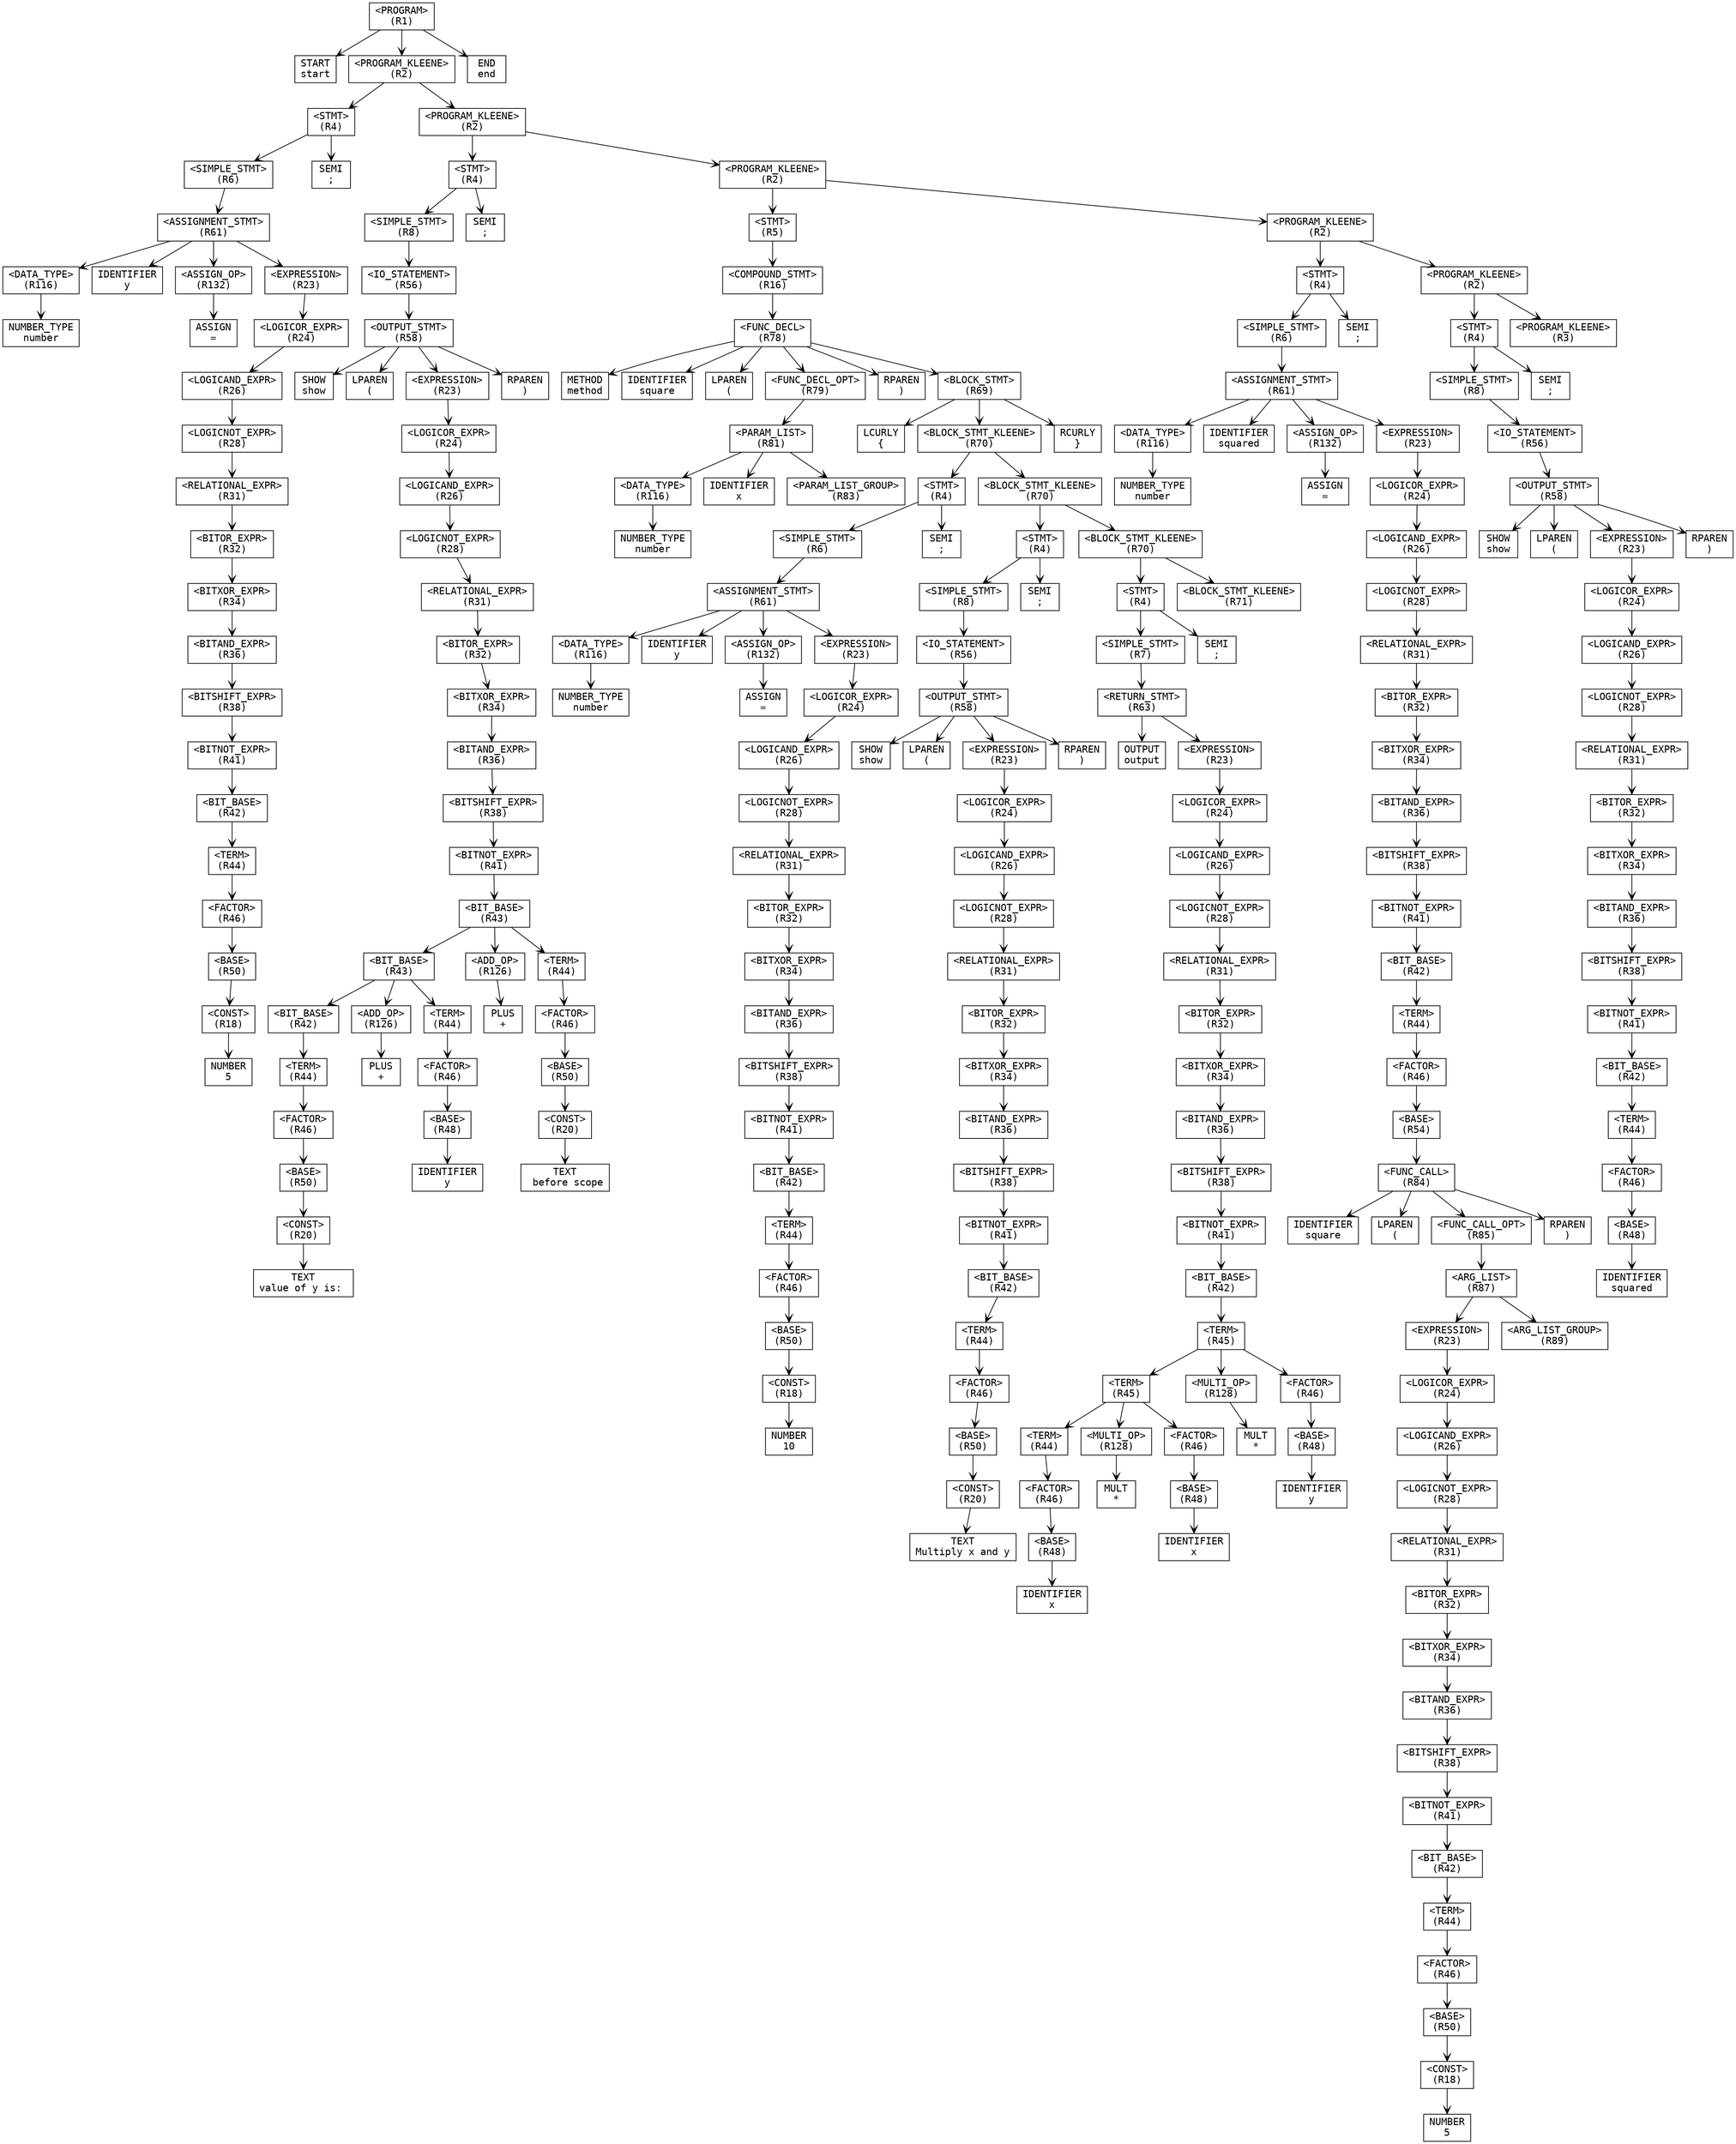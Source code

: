 digraph ParseTree {
  node [shape=box, fontname="Courier"];
  edge [arrowhead=vee];
  n1824557575 [label="<PROGRAM>\n(R1)"];
  n803929310 [label="START\nstart"];
  n1824557575 -> n803929310;
  n1086008046 [label="<PROGRAM_KLEENE>\n(R2)"];
  n1728976458 [label="<STMT>\n(R4)"];
  n1251712529 [label="<SIMPLE_STMT>\n(R6)"];
  n746255806 [label="<ASSIGNMENT_STMT>\n(R61)"];
  n890193541 [label="<DATA_TYPE>\n(R116)"];
  n581216808 [label="NUMBER_TYPE\nnumber"];
  n890193541 -> n581216808;
  n746255806 -> n890193541;
  n886686587 [label="IDENTIFIER\ny"];
  n746255806 -> n886686587;
  n1341458267 [label="<ASSIGN_OP>\n(R132)"];
  n88910 [label="ASSIGN\n="];
  n1341458267 -> n88910;
  n746255806 -> n1341458267;
  n124998796 [label="<EXPRESSION>\n(R23)"];
  n2110491906 [label="<LOGICOR_EXPR>\n(R24)"];
  n451121727 [label="<LOGICAND_EXPR>\n(R26)"];
  n280129798 [label="<LOGICNOT_EXPR>\n(R28)"];
  n234393768 [label="<RELATIONAL_EXPR>\n(R31)"];
  n746241928 [label="<BITOR_EXPR>\n(R32)"];
  n713994834 [label="<BITXOR_EXPR>\n(R34)"];
  n691522628 [label="<BITAND_EXPR>\n(R36)"];
  n1610839066 [label="<BITSHIFT_EXPR>\n(R38)"];
  n435949933 [label="<BITNOT_EXPR>\n(R41)"];
  n1186937890 [label="<BIT_BASE>\n(R42)"];
  n1375575389 [label="<TERM>\n(R44)"];
  n715489500 [label="<FACTOR>\n(R46)"];
  n1403751324 [label="<BASE>\n(R50)"];
  n1825240039 [label="<CONST>\n(R18)"];
  n1373674582 [label="NUMBER\n5"];
  n1825240039 -> n1373674582;
  n1403751324 -> n1825240039;
  n715489500 -> n1403751324;
  n1375575389 -> n715489500;
  n1186937890 -> n1375575389;
  n435949933 -> n1186937890;
  n1610839066 -> n435949933;
  n691522628 -> n1610839066;
  n713994834 -> n691522628;
  n746241928 -> n713994834;
  n234393768 -> n746241928;
  n280129798 -> n234393768;
  n451121727 -> n280129798;
  n2110491906 -> n451121727;
  n124998796 -> n2110491906;
  n746255806 -> n124998796;
  n1251712529 -> n746255806;
  n1728976458 -> n1251712529;
  n1464161750 [label="SEMI\n;"];
  n1728976458 -> n1464161750;
  n1086008046 -> n1728976458;
  n1488831433 [label="<PROGRAM_KLEENE>\n(R2)"];
  n1674794738 [label="<STMT>\n(R4)"];
  n914650354 [label="<SIMPLE_STMT>\n(R8)"];
  n1259502609 [label="<IO_STATEMENT>\n(R56)"];
  n2097634609 [label="<OUTPUT_STMT>\n(R58)"];
  n77258917 [label="SHOW\nshow"];
  n2097634609 -> n77258917;
  n296494880 [label="LPAREN\n("];
  n2097634609 -> n296494880;
  n1233527792 [label="<EXPRESSION>\n(R23)"];
  n246350116 [label="<LOGICOR_EXPR>\n(R24)"];
  n1575180188 [label="<LOGICAND_EXPR>\n(R26)"];
  n755432999 [label="<LOGICNOT_EXPR>\n(R28)"];
  n1432867284 [label="<RELATIONAL_EXPR>\n(R31)"];
  n599219325 [label="<BITOR_EXPR>\n(R32)"];
  n1680846880 [label="<BITXOR_EXPR>\n(R34)"];
  n2118294852 [label="<BITAND_EXPR>\n(R36)"];
  n364907049 [label="<BITSHIFT_EXPR>\n(R38)"];
  n202238040 [label="<BITNOT_EXPR>\n(R41)"];
  n356181833 [label="<BIT_BASE>\n(R43)"];
  n2147020823 [label="<BIT_BASE>\n(R43)"];
  n1786522755 [label="<BIT_BASE>\n(R42)"];
  n164644540 [label="<TERM>\n(R44)"];
  n1259534432 [label="<FACTOR>\n(R46)"];
  n1943191901 [label="<BASE>\n(R50)"];
  n2017588112 [label="<CONST>\n(R20)"];
  n1940897666 [label="TEXT\nvalue of y is: "];
  n2017588112 -> n1940897666;
  n1943191901 -> n2017588112;
  n1259534432 -> n1943191901;
  n164644540 -> n1259534432;
  n1786522755 -> n164644540;
  n2147020823 -> n1786522755;
  n799185007 [label="<ADD_OP>\n(R126)"];
  n1243577583 [label="PLUS\n+"];
  n799185007 -> n1243577583;
  n2147020823 -> n799185007;
  n1035324239 [label="<TERM>\n(R44)"];
  n870850772 [label="<FACTOR>\n(R46)"];
  n137541414 [label="<BASE>\n(R48)"];
  n972769995 [label="IDENTIFIER\ny"];
  n137541414 -> n972769995;
  n870850772 -> n137541414;
  n1035324239 -> n870850772;
  n2147020823 -> n1035324239;
  n356181833 -> n2147020823;
  n705106184 [label="<ADD_OP>\n(R126)"];
  n1478195740 [label="PLUS\n+"];
  n705106184 -> n1478195740;
  n356181833 -> n705106184;
  n1158507966 [label="<TERM>\n(R44)"];
  n641981126 [label="<FACTOR>\n(R46)"];
  n886968407 [label="<BASE>\n(R50)"];
  n924211018 [label="<CONST>\n(R20)"];
  n425245835 [label="TEXT\n before scope"];
  n924211018 -> n425245835;
  n886968407 -> n924211018;
  n641981126 -> n886968407;
  n1158507966 -> n641981126;
  n356181833 -> n1158507966;
  n202238040 -> n356181833;
  n364907049 -> n202238040;
  n2118294852 -> n364907049;
  n1680846880 -> n2118294852;
  n599219325 -> n1680846880;
  n1432867284 -> n599219325;
  n755432999 -> n1432867284;
  n1575180188 -> n755432999;
  n246350116 -> n1575180188;
  n1233527792 -> n246350116;
  n2097634609 -> n1233527792;
  n561369228 [label="RPAREN\n)"];
  n2097634609 -> n561369228;
  n1259502609 -> n2097634609;
  n914650354 -> n1259502609;
  n1674794738 -> n914650354;
  n1701650525 [label="SEMI\n;"];
  n1674794738 -> n1701650525;
  n1488831433 -> n1674794738;
  n1623492541 [label="<PROGRAM_KLEENE>\n(R2)"];
  n1009046474 [label="<STMT>\n(R5)"];
  n861574514 [label="<COMPOUND_STMT>\n(R16)"];
  n1060709516 [label="<FUNC_DECL>\n(R78)"];
  n2072290745 [label="METHOD\nmethod"];
  n1060709516 -> n2072290745;
  n1629782912 [label="IDENTIFIER\nsquare"];
  n1060709516 -> n1629782912;
  n112356307 [label="LPAREN\n("];
  n1060709516 -> n112356307;
  n1893278413 [label="<FUNC_DECL_OPT>\n(R79)"];
  n783218690 [label="<PARAM_LIST>\n(R81)"];
  n1800619732 [label="<DATA_TYPE>\n(R116)"];
  n2125087902 [label="NUMBER_TYPE\nnumber"];
  n1800619732 -> n2125087902;
  n783218690 -> n1800619732;
  n1197268684 [label="IDENTIFIER\nx"];
  n783218690 -> n1197268684;
  n510345421 [label="<PARAM_LIST_GROUP>\n(R83)"];
  n783218690 -> n510345421;
  n1893278413 -> n783218690;
  n1060709516 -> n1893278413;
  n1870647346 [label="RPAREN\n)"];
  n1060709516 -> n1870647346;
  n1130231799 [label="<BLOCK_STMT>\n(R69)"];
  n1658252270 [label="LCURLY\n{"];
  n1130231799 -> n1658252270;
  n645898833 [label="<BLOCK_STMT_KLEENE>\n(R70)"];
  n932186348 [label="<STMT>\n(R4)"];
  n467579814 [label="<SIMPLE_STMT>\n(R6)"];
  n1317184168 [label="<ASSIGNMENT_STMT>\n(R61)"];
  n364182531 [label="<DATA_TYPE>\n(R116)"];
  n575951153 [label="NUMBER_TYPE\nnumber"];
  n364182531 -> n575951153;
  n1317184168 -> n364182531;
  n1291421022 [label="IDENTIFIER\ny"];
  n1317184168 -> n1291421022;
  n397801867 [label="<ASSIGN_OP>\n(R132)"];
  n634608538 [label="ASSIGN\n="];
  n397801867 -> n634608538;
  n1317184168 -> n397801867;
  n621693896 [label="<EXPRESSION>\n(R23)"];
  n626915650 [label="<LOGICOR_EXPR>\n(R24)"];
  n488383939 [label="<LOGICAND_EXPR>\n(R26)"];
  n573350513 [label="<LOGICNOT_EXPR>\n(R28)"];
  n1974205943 [label="<RELATIONAL_EXPR>\n(R31)"];
  n1073126889 [label="<BITOR_EXPR>\n(R32)"];
  n1127781865 [label="<BITXOR_EXPR>\n(R34)"];
  n71342293 [label="<BITAND_EXPR>\n(R36)"];
  n783190511 [label="<BITSHIFT_EXPR>\n(R38)"];
  n624705542 [label="<BITNOT_EXPR>\n(R41)"];
  n581705365 [label="<BIT_BASE>\n(R42)"];
  n581614629 [label="<TERM>\n(R44)"];
  n2014423150 [label="<FACTOR>\n(R46)"];
  n1063971610 [label="<BASE>\n(R50)"];
  n2112881364 [label="<CONST>\n(R18)"];
  n181191387 [label="NUMBER\n10"];
  n2112881364 -> n181191387;
  n1063971610 -> n2112881364;
  n2014423150 -> n1063971610;
  n581614629 -> n2014423150;
  n581705365 -> n581614629;
  n624705542 -> n581705365;
  n783190511 -> n624705542;
  n71342293 -> n783190511;
  n1127781865 -> n71342293;
  n1073126889 -> n1127781865;
  n1974205943 -> n1073126889;
  n573350513 -> n1974205943;
  n488383939 -> n573350513;
  n626915650 -> n488383939;
  n621693896 -> n626915650;
  n1317184168 -> n621693896;
  n467579814 -> n1317184168;
  n932186348 -> n467579814;
  n2137741620 [label="SEMI\n;"];
  n932186348 -> n2137741620;
  n645898833 -> n932186348;
  n389111800 [label="<BLOCK_STMT_KLEENE>\n(R70)"];
  n1789532520 [label="<STMT>\n(R4)"];
  n110941436 [label="<SIMPLE_STMT>\n(R8)"];
  n589012962 [label="<IO_STATEMENT>\n(R56)"];
  n1044962022 [label="<OUTPUT_STMT>\n(R58)"];
  n68412702 [label="SHOW\nshow"];
  n1044962022 -> n68412702;
  n1682500180 [label="LPAREN\n("];
  n1044962022 -> n1682500180;
  n466849200 [label="<EXPRESSION>\n(R23)"];
  n1664416710 [label="<LOGICOR_EXPR>\n(R24)"];
  n2023020971 [label="<LOGICAND_EXPR>\n(R26)"];
  n1538102951 [label="<LOGICNOT_EXPR>\n(R28)"];
  n1553219183 [label="<RELATIONAL_EXPR>\n(R31)"];
  n414848240 [label="<BITOR_EXPR>\n(R32)"];
  n1186848717 [label="<BITXOR_EXPR>\n(R34)"];
  n1897034003 [label="<BITAND_EXPR>\n(R36)"];
  n210263576 [label="<BITSHIFT_EXPR>\n(R38)"];
  n1155385069 [label="<BITNOT_EXPR>\n(R41)"];
  n1823877644 [label="<BIT_BASE>\n(R42)"];
  n248398944 [label="<TERM>\n(R44)"];
  n1081647935 [label="<FACTOR>\n(R46)"];
  n1790508915 [label="<BASE>\n(R50)"];
  n922963554 [label="<CONST>\n(R20)"];
  n1267921318 [label="TEXT\nMultiply x and y"];
  n922963554 -> n1267921318;
  n1790508915 -> n922963554;
  n1081647935 -> n1790508915;
  n248398944 -> n1081647935;
  n1823877644 -> n248398944;
  n1155385069 -> n1823877644;
  n210263576 -> n1155385069;
  n1897034003 -> n210263576;
  n1186848717 -> n1897034003;
  n414848240 -> n1186848717;
  n1553219183 -> n414848240;
  n1538102951 -> n1553219183;
  n2023020971 -> n1538102951;
  n1664416710 -> n2023020971;
  n466849200 -> n1664416710;
  n1044962022 -> n466849200;
  n1324798640 [label="RPAREN\n)"];
  n1044962022 -> n1324798640;
  n589012962 -> n1044962022;
  n110941436 -> n589012962;
  n1789532520 -> n110941436;
  n1670967162 [label="SEMI\n;"];
  n1789532520 -> n1670967162;
  n389111800 -> n1789532520;
  n1313201461 [label="<BLOCK_STMT_KLEENE>\n(R70)"];
  n302385818 [label="<STMT>\n(R4)"];
  n1780300088 [label="<SIMPLE_STMT>\n(R7)"];
  n1322969150 [label="<RETURN_STMT>\n(R63)"];
  n773208229 [label="OUTPUT\noutput"];
  n1322969150 -> n773208229;
  n208057639 [label="<EXPRESSION>\n(R23)"];
  n254908778 [label="<LOGICOR_EXPR>\n(R24)"];
  n372444074 [label="<LOGICAND_EXPR>\n(R26)"];
  n159369945 [label="<LOGICNOT_EXPR>\n(R28)"];
  n814324060 [label="<RELATIONAL_EXPR>\n(R31)"];
  n863026414 [label="<BITOR_EXPR>\n(R32)"];
  n1032888177 [label="<BITXOR_EXPR>\n(R34)"];
  n1255060248 [label="<BITAND_EXPR>\n(R36)"];
  n913408100 [label="<BITSHIFT_EXPR>\n(R38)"];
  n13684104 [label="<BITNOT_EXPR>\n(R41)"];
  n956473844 [label="<BIT_BASE>\n(R42)"];
  n107709375 [label="<TERM>\n(R45)"];
  n1008947638 [label="<TERM>\n(R45)"];
  n983131959 [label="<TERM>\n(R44)"];
  n381185169 [label="<FACTOR>\n(R46)"];
  n1284793218 [label="<BASE>\n(R48)"];
  n1780229447 [label="IDENTIFIER\nx"];
  n1284793218 -> n1780229447;
  n381185169 -> n1284793218;
  n983131959 -> n381185169;
  n1008947638 -> n983131959;
  n458053612 [label="<MULTI_OP>\n(R128)"];
  n1313111280 [label="MULT\n*"];
  n458053612 -> n1313111280;
  n1008947638 -> n458053612;
  n555978441 [label="<FACTOR>\n(R46)"];
  n715043255 [label="<BASE>\n(R48)"];
  n1537044799 [label="IDENTIFIER\nx"];
  n715043255 -> n1537044799;
  n555978441 -> n715043255;
  n1008947638 -> n555978441;
  n107709375 -> n1008947638;
  n911422784 [label="<MULTI_OP>\n(R128)"];
  n196849797 [label="MULT\n*"];
  n911422784 -> n196849797;
  n107709375 -> n911422784;
  n1417128780 [label="<FACTOR>\n(R46)"];
  n1683172468 [label="<BASE>\n(R48)"];
  n1267072139 [label="IDENTIFIER\ny"];
  n1683172468 -> n1267072139;
  n1417128780 -> n1683172468;
  n107709375 -> n1417128780;
  n956473844 -> n107709375;
  n13684104 -> n956473844;
  n913408100 -> n13684104;
  n1255060248 -> n913408100;
  n1032888177 -> n1255060248;
  n863026414 -> n1032888177;
  n814324060 -> n863026414;
  n159369945 -> n814324060;
  n372444074 -> n159369945;
  n254908778 -> n372444074;
  n208057639 -> n254908778;
  n1322969150 -> n208057639;
  n1780300088 -> n1322969150;
  n302385818 -> n1780300088;
  n493634278 [label="SEMI\n;"];
  n302385818 -> n493634278;
  n1313201461 -> n302385818;
  n1948821452 [label="<BLOCK_STMT_KLEENE>\n(R71)"];
  n1313201461 -> n1948821452;
  n389111800 -> n1313201461;
  n645898833 -> n389111800;
  n1130231799 -> n645898833;
  n157619633 [label="RCURLY\n}"];
  n1130231799 -> n157619633;
  n1060709516 -> n1130231799;
  n861574514 -> n1060709516;
  n1009046474 -> n861574514;
  n1623492541 -> n1009046474;
  n1843450290 [label="<PROGRAM_KLEENE>\n(R2)"];
  n316982682 [label="<STMT>\n(R4)"];
  n599983821 [label="<SIMPLE_STMT>\n(R6)"];
  n36325273 [label="<ASSIGNMENT_STMT>\n(R61)"];
  n1772911407 [label="<DATA_TYPE>\n(R116)"];
  n1573956501 [label="NUMBER_TYPE\nnumber"];
  n1772911407 -> n1573956501;
  n36325273 -> n1772911407;
  n1721641868 [label="IDENTIFIER\nsquared"];
  n36325273 -> n1721641868;
  n911785545 [label="<ASSIGN_OP>\n(R132)"];
  n1009245870 [label="ASSIGN\n="];
  n911785545 -> n1009245870;
  n36325273 -> n911785545;
  n1693664956 [label="<EXPRESSION>\n(R23)"];
  n1940313061 [label="<LOGICOR_EXPR>\n(R24)"];
  n8356142 [label="<LOGICAND_EXPR>\n(R26)"];
  n36699425 [label="<LOGICNOT_EXPR>\n(R28)"];
  n2090306942 [label="<RELATIONAL_EXPR>\n(R31)"];
  n971722994 [label="<BITOR_EXPR>\n(R32)"];
  n1164034064 [label="<BITXOR_EXPR>\n(R34)"];
  n945486696 [label="<BITAND_EXPR>\n(R36)"];
  n2028367200 [label="<BITSHIFT_EXPR>\n(R38)"];
  n459923022 [label="<BITNOT_EXPR>\n(R41)"];
  n1346632819 [label="<BIT_BASE>\n(R42)"];
  n1068354728 [label="<TERM>\n(R44)"];
  n1961569104 [label="<FACTOR>\n(R46)"];
  n556073005 [label="<BASE>\n(R54)"];
  n1858785310 [label="<FUNC_CALL>\n(R84)"];
  n1062439395 [label="IDENTIFIER\nsquare"];
  n1858785310 -> n1062439395;
  n307201266 [label="LPAREN\n("];
  n1858785310 -> n307201266;
  n467847934 [label="<FUNC_CALL_OPT>\n(R85)"];
  n588297148 [label="<ARG_LIST>\n(R87)"];
  n3095212 [label="<EXPRESSION>\n(R23)"];
  n1848198735 [label="<LOGICOR_EXPR>\n(R24)"];
  n1662108750 [label="<LOGICAND_EXPR>\n(R26)"];
  n1161430723 [label="<LOGICNOT_EXPR>\n(R28)"];
  n1018801810 [label="<RELATIONAL_EXPR>\n(R31)"];
  n411470964 [label="<BITOR_EXPR>\n(R32)"];
  n1977092254 [label="<BITXOR_EXPR>\n(R34)"];
  n1614877944 [label="<BITAND_EXPR>\n(R36)"];
  n293469020 [label="<BITSHIFT_EXPR>\n(R38)"];
  n1035218987 [label="<BITNOT_EXPR>\n(R41)"];
  n144528379 [label="<BIT_BASE>\n(R42)"];
  n1620275396 [label="<TERM>\n(R44)"];
  n516604049 [label="<FACTOR>\n(R46)"];
  n40078859 [label="<BASE>\n(R50)"];
  n1610811191 [label="<CONST>\n(R18)"];
  n468536995 [label="NUMBER\n5"];
  n1610811191 -> n468536995;
  n40078859 -> n1610811191;
  n516604049 -> n40078859;
  n1620275396 -> n516604049;
  n144528379 -> n1620275396;
  n1035218987 -> n144528379;
  n293469020 -> n1035218987;
  n1614877944 -> n293469020;
  n1977092254 -> n1614877944;
  n411470964 -> n1977092254;
  n1018801810 -> n411470964;
  n1161430723 -> n1018801810;
  n1662108750 -> n1161430723;
  n1848198735 -> n1662108750;
  n3095212 -> n1848198735;
  n588297148 -> n3095212;
  n1407965959 [label="<ARG_LIST_GROUP>\n(R89)"];
  n588297148 -> n1407965959;
  n467847934 -> n588297148;
  n1858785310 -> n467847934;
  n1306924199 [label="RPAREN\n)"];
  n1858785310 -> n1306924199;
  n556073005 -> n1858785310;
  n1961569104 -> n556073005;
  n1068354728 -> n1961569104;
  n1346632819 -> n1068354728;
  n459923022 -> n1346632819;
  n2028367200 -> n459923022;
  n945486696 -> n2028367200;
  n1164034064 -> n945486696;
  n971722994 -> n1164034064;
  n2090306942 -> n971722994;
  n36699425 -> n2090306942;
  n8356142 -> n36699425;
  n1940313061 -> n8356142;
  n1693664956 -> n1940313061;
  n36325273 -> n1693664956;
  n599983821 -> n36325273;
  n316982682 -> n599983821;
  n899979411 [label="SEMI\n;"];
  n316982682 -> n899979411;
  n1843450290 -> n316982682;
  n1154306258 [label="<PROGRAM_KLEENE>\n(R2)"];
  n1240701103 [label="<STMT>\n(R4)"];
  n885911066 [label="<SIMPLE_STMT>\n(R8)"];
  n633116688 [label="<IO_STATEMENT>\n(R56)"];
  n190384053 [label="<OUTPUT_STMT>\n(R58)"];
  n1580912785 [label="SHOW\nshow"];
  n190384053 -> n1580912785;
  n89938034 [label="LPAREN\n("];
  n190384053 -> n89938034;
  n1147219153 [label="<EXPRESSION>\n(R23)"];
  n130481991 [label="<LOGICOR_EXPR>\n(R24)"];
  n267393398 [label="<LOGICAND_EXPR>\n(R26)"];
  n1745379122 [label="<LOGICNOT_EXPR>\n(R28)"];
  n633528646 [label="<RELATIONAL_EXPR>\n(R31)"];
  n365829758 [label="<BITOR_EXPR>\n(R32)"];
  n452627992 [label="<BITXOR_EXPR>\n(R34)"];
  n815903674 [label="<BITAND_EXPR>\n(R36)"];
  n39566393 [label="<BITSHIFT_EXPR>\n(R38)"];
  n1728282594 [label="<BITNOT_EXPR>\n(R41)"];
  n692561748 [label="<BIT_BASE>\n(R42)"];
  n348585381 [label="<TERM>\n(R44)"];
  n1260593520 [label="<FACTOR>\n(R46)"];
  n925084569 [label="<BASE>\n(R48)"];
  n592107310 [label="IDENTIFIER\nsquared"];
  n925084569 -> n592107310;
  n1260593520 -> n925084569;
  n348585381 -> n1260593520;
  n692561748 -> n348585381;
  n1728282594 -> n692561748;
  n39566393 -> n1728282594;
  n815903674 -> n39566393;
  n452627992 -> n815903674;
  n365829758 -> n452627992;
  n633528646 -> n365829758;
  n1745379122 -> n633528646;
  n267393398 -> n1745379122;
  n130481991 -> n267393398;
  n1147219153 -> n130481991;
  n190384053 -> n1147219153;
  n12725559 [label="RPAREN\n)"];
  n190384053 -> n12725559;
  n633116688 -> n190384053;
  n885911066 -> n633116688;
  n1240701103 -> n885911066;
  n1379448062 [label="SEMI\n;"];
  n1240701103 -> n1379448062;
  n1154306258 -> n1240701103;
  n2020450883 [label="<PROGRAM_KLEENE>\n(R3)"];
  n1154306258 -> n2020450883;
  n1843450290 -> n1154306258;
  n1623492541 -> n1843450290;
  n1488831433 -> n1623492541;
  n1086008046 -> n1488831433;
  n1824557575 -> n1086008046;
  n233568711 [label="END\nend"];
  n1824557575 -> n233568711;
}